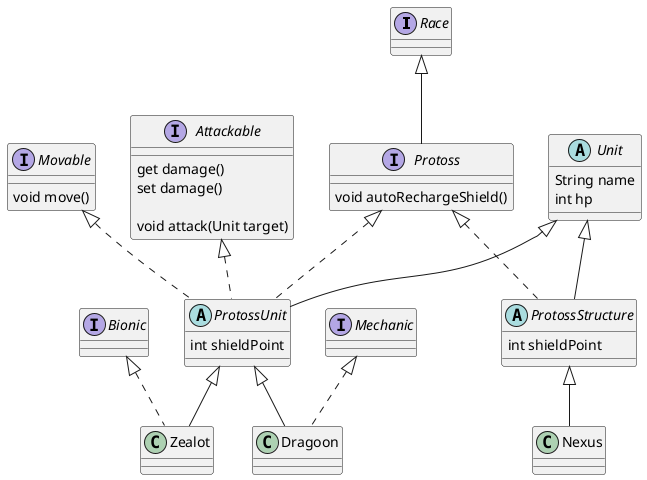 @startuml starcraft

interface Race{}

interface Protoss implements Race{
    void autoRechargeShield()
}

interface Movable{
    void move()
}

interface Attackable{
    get damage()
    set damage()

    void attack(Unit target)
}

abstract class Unit{
    String name
    int hp
}

abstract class ProtossUnit extends Unit implements Protoss, Movable, Attackable{
    int shieldPoint
}

abstract class ProtossStructure extends Unit implements Protoss{
    int shieldPoint
}

interface Bionic{}
interface Mechanic{}

class Zealot extends ProtossUnit implements Bionic{}
class Dragoon extends ProtossUnit implements Mechanic{}
class Nexus extends ProtossStructure{}


@enduml